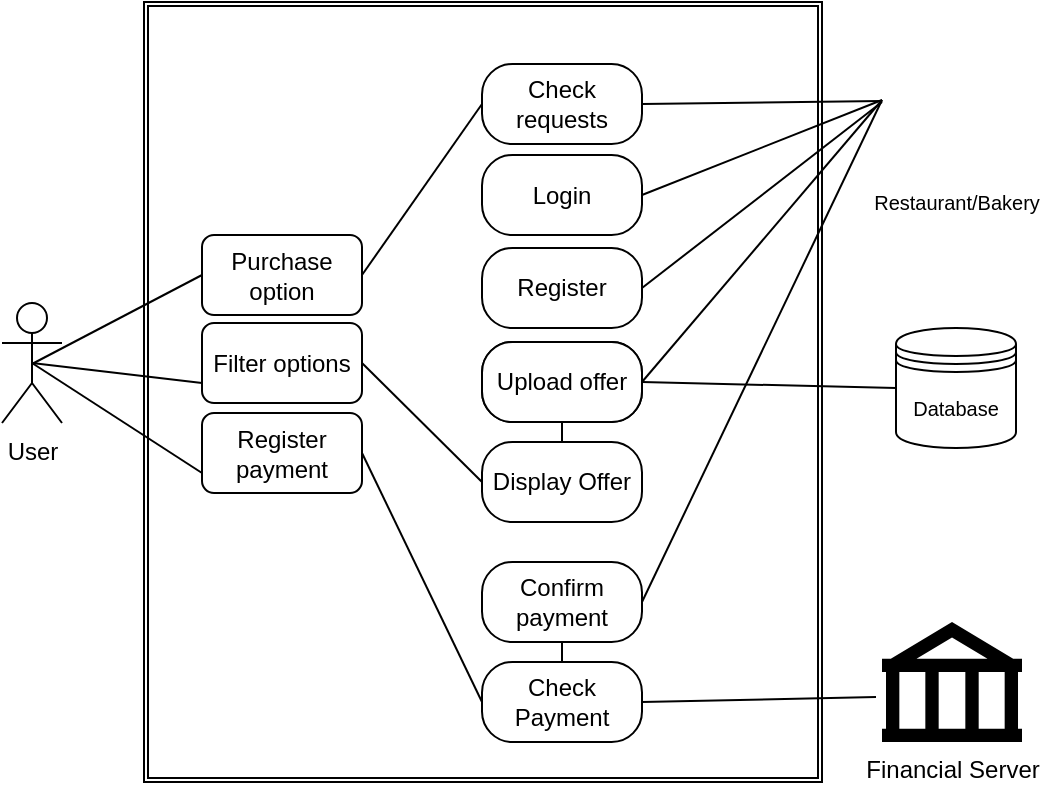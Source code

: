 <mxfile version="18.0.2" type="github">
  <diagram id="iwq4ghCz7CKJckMCxrX-" name="Page-1">
    <mxGraphModel dx="1422" dy="752" grid="1" gridSize="10" guides="1" tooltips="1" connect="1" arrows="1" fold="1" page="1" pageScale="1" pageWidth="827" pageHeight="1169" math="0" shadow="0">
      <root>
        <mxCell id="0" />
        <mxCell id="1" parent="0" />
        <mxCell id="29" value="" style="shape=ext;double=1;rounded=0;whiteSpace=wrap;html=1;" parent="1" vertex="1">
          <mxGeometry x="211" y="50" width="339" height="390" as="geometry" />
        </mxCell>
        <object label="User" id="6QNaUiu0Om-gke8q8EjU-1">
          <mxCell style="shape=umlActor;verticalLabelPosition=bottom;verticalAlign=top;html=1;outlineConnect=0;" parent="1" vertex="1">
            <mxGeometry x="140" y="200.5" width="30" height="60" as="geometry" />
          </mxCell>
        </object>
        <mxCell id="6QNaUiu0Om-gke8q8EjU-2" value="Purchase option" style="rounded=1;whiteSpace=wrap;html=1;" parent="1" vertex="1">
          <mxGeometry x="240" y="166.5" width="80" height="40" as="geometry" />
        </mxCell>
        <mxCell id="6QNaUiu0Om-gke8q8EjU-3" value="Filter options" style="rounded=1;whiteSpace=wrap;html=1;" parent="1" vertex="1">
          <mxGeometry x="240" y="210.5" width="80" height="40" as="geometry" />
        </mxCell>
        <mxCell id="6QNaUiu0Om-gke8q8EjU-7" value="Register payment" style="rounded=1;whiteSpace=wrap;html=1;" parent="1" vertex="1">
          <mxGeometry x="240" y="255.5" width="80" height="40" as="geometry" />
        </mxCell>
        <mxCell id="6QNaUiu0Om-gke8q8EjU-9" value="Confirm payment" style="rounded=1;whiteSpace=wrap;html=1;arcSize=38;" parent="1" vertex="1">
          <mxGeometry x="380" y="330" width="80" height="40" as="geometry" />
        </mxCell>
        <mxCell id="6QNaUiu0Om-gke8q8EjU-14" value="" style="endArrow=none;html=1;rounded=0;exitX=1;exitY=0.5;exitDx=0;exitDy=0;entryX=0;entryY=0.5;entryDx=0;entryDy=0;" parent="1" source="6QNaUiu0Om-gke8q8EjU-7" target="13" edge="1">
          <mxGeometry width="50" height="50" relative="1" as="geometry">
            <mxPoint x="350" y="450" as="sourcePoint" />
            <mxPoint x="400" y="400" as="targetPoint" />
          </mxGeometry>
        </mxCell>
        <mxCell id="6QNaUiu0Om-gke8q8EjU-16" value="" style="endArrow=none;html=1;rounded=0;exitX=1;exitY=0.5;exitDx=0;exitDy=0;entryX=0;entryY=0.5;entryDx=0;entryDy=0;" parent="1" source="6QNaUiu0Om-gke8q8EjU-9" target="6QNaUiu0Om-gke8q8EjU-24" edge="1">
          <mxGeometry width="50" height="50" relative="1" as="geometry">
            <mxPoint x="270" y="420" as="sourcePoint" />
            <mxPoint x="599.97" y="388.9" as="targetPoint" />
          </mxGeometry>
        </mxCell>
        <mxCell id="6QNaUiu0Om-gke8q8EjU-18" value="" style="endArrow=none;html=1;rounded=0;exitX=0.5;exitY=0.5;exitDx=0;exitDy=0;entryX=0;entryY=0.75;entryDx=0;entryDy=0;exitPerimeter=0;" parent="1" source="6QNaUiu0Om-gke8q8EjU-1" target="6QNaUiu0Om-gke8q8EjU-7" edge="1">
          <mxGeometry width="50" height="50" relative="1" as="geometry">
            <mxPoint x="110" y="250" as="sourcePoint" />
            <mxPoint x="190" y="420" as="targetPoint" />
          </mxGeometry>
        </mxCell>
        <mxCell id="6QNaUiu0Om-gke8q8EjU-22" value="" style="endArrow=none;html=1;rounded=0;entryX=0;entryY=0.75;entryDx=0;entryDy=0;exitX=0.5;exitY=0.5;exitDx=0;exitDy=0;exitPerimeter=0;" parent="1" source="6QNaUiu0Om-gke8q8EjU-1" target="6QNaUiu0Om-gke8q8EjU-3" edge="1">
          <mxGeometry width="50" height="50" relative="1" as="geometry">
            <mxPoint x="100" y="230" as="sourcePoint" />
            <mxPoint x="190" y="220" as="targetPoint" />
          </mxGeometry>
        </mxCell>
        <mxCell id="6QNaUiu0Om-gke8q8EjU-23" value="" style="endArrow=none;html=1;rounded=0;entryX=0;entryY=0.5;entryDx=0;entryDy=0;" parent="1" target="6QNaUiu0Om-gke8q8EjU-2" edge="1">
          <mxGeometry width="50" height="50" relative="1" as="geometry">
            <mxPoint x="155" y="231" as="sourcePoint" />
            <mxPoint x="190" y="167" as="targetPoint" />
          </mxGeometry>
        </mxCell>
        <object label="&lt;font style=&quot;font-size: 10px&quot;&gt;Restaurant/Bakery&lt;/font&gt;" id="6QNaUiu0Om-gke8q8EjU-24">
          <mxCell style="shape=image;html=1;verticalAlign=top;verticalLabelPosition=bottom;labelBackgroundColor=#ffffff;imageAspect=0;aspect=fixed;image=https://cdn1.iconfinder.com/data/icons/unicons-line-vol-5/24/restaurant-128.png" parent="1" vertex="1">
            <mxGeometry x="580" y="62" width="74" height="74" as="geometry" />
          </mxCell>
        </object>
        <mxCell id="6QNaUiu0Om-gke8q8EjU-25" value="Check requests" style="rounded=1;whiteSpace=wrap;html=1;arcSize=38;" parent="1" vertex="1">
          <mxGeometry x="380" y="81" width="80" height="40" as="geometry" />
        </mxCell>
        <mxCell id="6QNaUiu0Om-gke8q8EjU-29" value="" style="endArrow=none;html=1;rounded=0;exitX=1;exitY=0.5;exitDx=0;exitDy=0;" parent="1" source="2" edge="1">
          <mxGeometry width="50" height="50" relative="1" as="geometry">
            <mxPoint x="270" y="80" as="sourcePoint" />
            <mxPoint x="580" y="100" as="targetPoint" />
          </mxGeometry>
        </mxCell>
        <mxCell id="6QNaUiu0Om-gke8q8EjU-33" value="" style="endArrow=none;html=1;rounded=0;exitX=1;exitY=0.5;exitDx=0;exitDy=0;entryX=0;entryY=0.5;entryDx=0;entryDy=0;" parent="1" source="6QNaUiu0Om-gke8q8EjU-2" target="6QNaUiu0Om-gke8q8EjU-25" edge="1">
          <mxGeometry width="50" height="50" relative="1" as="geometry">
            <mxPoint x="270" y="80" as="sourcePoint" />
            <mxPoint x="370" y="150" as="targetPoint" />
          </mxGeometry>
        </mxCell>
        <mxCell id="2" value="Register" style="rounded=1;whiteSpace=wrap;html=1;arcSize=38;" parent="1" vertex="1">
          <mxGeometry x="380" y="173" width="80" height="40" as="geometry" />
        </mxCell>
        <mxCell id="3" value="Upload offer" style="rounded=1;whiteSpace=wrap;html=1;arcSize=38;" parent="1" vertex="1">
          <mxGeometry x="380" y="220" width="80" height="40" as="geometry" />
        </mxCell>
        <mxCell id="4" value="" style="endArrow=none;html=1;rounded=0;exitX=1;exitY=0.5;exitDx=0;exitDy=0;entryX=0;entryY=0.5;entryDx=0;entryDy=0;" parent="1" source="3" target="6QNaUiu0Om-gke8q8EjU-24" edge="1">
          <mxGeometry width="50" height="50" relative="1" as="geometry">
            <mxPoint x="470" y="156" as="sourcePoint" />
            <mxPoint x="596" y="120" as="targetPoint" />
          </mxGeometry>
        </mxCell>
        <mxCell id="5" value="Login" style="rounded=1;whiteSpace=wrap;html=1;arcSize=38;" parent="1" vertex="1">
          <mxGeometry x="380" y="126.5" width="80" height="40" as="geometry" />
        </mxCell>
        <mxCell id="6" value="" style="endArrow=none;html=1;rounded=0;exitX=1;exitY=0.5;exitDx=0;exitDy=0;entryX=0;entryY=0.5;entryDx=0;entryDy=0;" parent="1" source="5" target="6QNaUiu0Om-gke8q8EjU-24" edge="1">
          <mxGeometry width="50" height="50" relative="1" as="geometry">
            <mxPoint x="470" y="202" as="sourcePoint" />
            <mxPoint x="596" y="120" as="targetPoint" />
          </mxGeometry>
        </mxCell>
        <mxCell id="11" value="" style="endArrow=none;html=1;rounded=0;exitX=1;exitY=0.5;exitDx=0;exitDy=0;entryX=0;entryY=0.5;entryDx=0;entryDy=0;" parent="1" source="6QNaUiu0Om-gke8q8EjU-3" target="17" edge="1">
          <mxGeometry width="50" height="50" relative="1" as="geometry">
            <mxPoint x="270" y="213" as="sourcePoint" />
            <mxPoint x="383" y="298" as="targetPoint" />
          </mxGeometry>
        </mxCell>
        <mxCell id="12" value="" style="endArrow=none;html=1;rounded=0;exitX=1;exitY=0.5;exitDx=0;exitDy=0;" parent="1" source="6QNaUiu0Om-gke8q8EjU-25" target="6QNaUiu0Om-gke8q8EjU-24" edge="1">
          <mxGeometry width="50" height="50" relative="1" as="geometry">
            <mxPoint x="470" y="203" as="sourcePoint" />
            <mxPoint x="627" y="101" as="targetPoint" />
          </mxGeometry>
        </mxCell>
        <mxCell id="13" value="Check Payment" style="rounded=1;whiteSpace=wrap;html=1;arcSize=38;" parent="1" vertex="1">
          <mxGeometry x="380" y="380" width="80" height="40" as="geometry" />
        </mxCell>
        <mxCell id="14" value="" style="endArrow=none;html=1;rounded=0;exitX=0.5;exitY=0;exitDx=0;exitDy=0;entryX=0.5;entryY=1;entryDx=0;entryDy=0;" parent="1" source="13" target="6QNaUiu0Om-gke8q8EjU-9" edge="1">
          <mxGeometry width="50" height="50" relative="1" as="geometry">
            <mxPoint x="270.0" y="258" as="sourcePoint" />
            <mxPoint x="390" y="298" as="targetPoint" />
          </mxGeometry>
        </mxCell>
        <mxCell id="15" value="&lt;font style=&quot;font-size: 10px&quot;&gt;Database&lt;/font&gt;" style="shape=datastore;whiteSpace=wrap;html=1;" parent="1" vertex="1">
          <mxGeometry x="587" y="213.0" width="60" height="60" as="geometry" />
        </mxCell>
        <mxCell id="16" value="Upload offer" style="rounded=1;whiteSpace=wrap;html=1;arcSize=38;" parent="1" vertex="1">
          <mxGeometry x="380" y="220" width="80" height="40" as="geometry" />
        </mxCell>
        <mxCell id="17" value="Display Offer" style="rounded=1;whiteSpace=wrap;html=1;arcSize=38;" parent="1" vertex="1">
          <mxGeometry x="380" y="270" width="80" height="40" as="geometry" />
        </mxCell>
        <mxCell id="19" value="" style="endArrow=none;html=1;rounded=0;exitX=1;exitY=0.5;exitDx=0;exitDy=0;entryX=0;entryY=0.5;entryDx=0;entryDy=0;" parent="1" source="16" target="15" edge="1">
          <mxGeometry width="50" height="50" relative="1" as="geometry">
            <mxPoint x="470" y="250" as="sourcePoint" />
            <mxPoint x="640" y="111.0" as="targetPoint" />
          </mxGeometry>
        </mxCell>
        <mxCell id="20" value="" style="endArrow=none;html=1;rounded=0;exitX=0.5;exitY=0;exitDx=0;exitDy=0;entryX=0.5;entryY=1;entryDx=0;entryDy=0;" parent="1" source="17" target="16" edge="1">
          <mxGeometry width="50" height="50" relative="1" as="geometry">
            <mxPoint x="270.0" y="213" as="sourcePoint" />
            <mxPoint x="390" y="240.75" as="targetPoint" />
          </mxGeometry>
        </mxCell>
        <mxCell id="26" value="" style="endArrow=none;html=1;rounded=0;exitX=1;exitY=0.5;exitDx=0;exitDy=0;entryX=0;entryY=0.75;entryDx=0;entryDy=0;" parent="1" source="13" edge="1">
          <mxGeometry width="50" height="50" relative="1" as="geometry">
            <mxPoint x="470" y="360.0" as="sourcePoint" />
            <mxPoint x="577" y="397.5" as="targetPoint" />
          </mxGeometry>
        </mxCell>
        <mxCell id="ZMIcgbuXlk-IsRPPNGth-29" value="Financial Server" style="shape=mxgraph.signs.travel.bank;html=1;pointerEvents=1;fillColor=#000000;strokeColor=none;verticalLabelPosition=bottom;verticalAlign=top;align=center;" vertex="1" parent="1">
          <mxGeometry x="580" y="360" width="70" height="60" as="geometry" />
        </mxCell>
      </root>
    </mxGraphModel>
  </diagram>
</mxfile>

